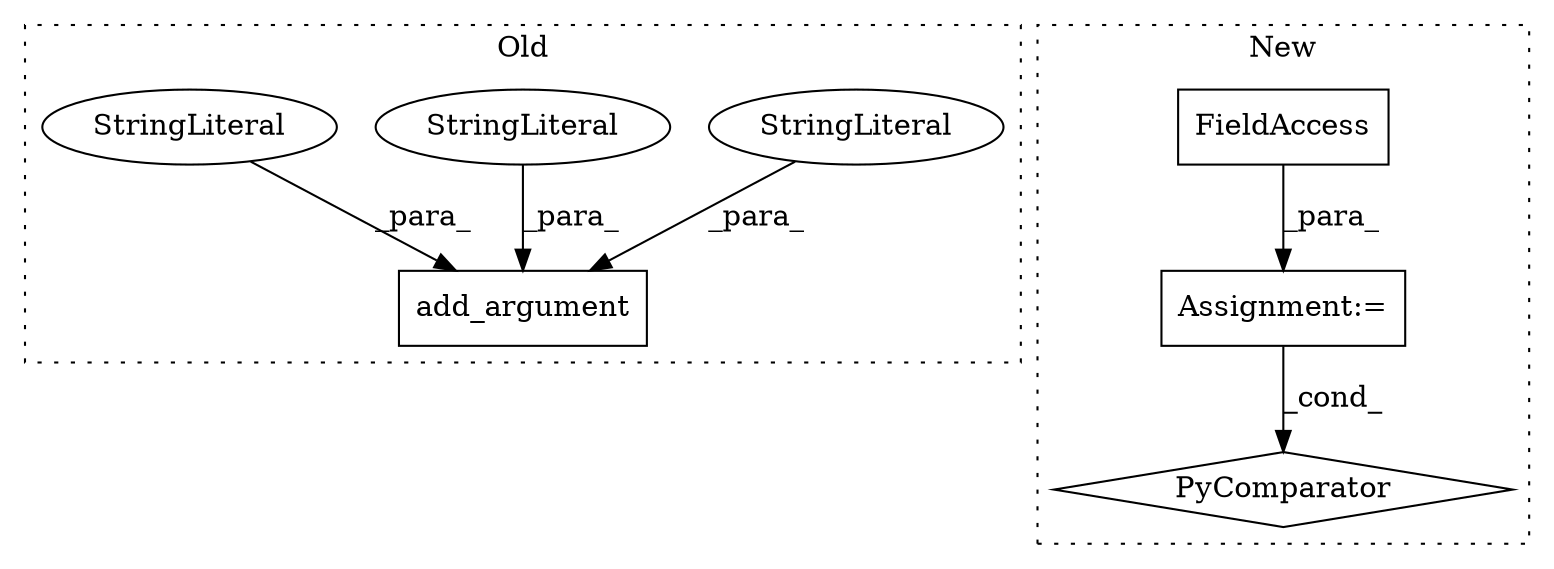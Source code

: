 digraph G {
subgraph cluster0 {
1 [label="add_argument" a="32" s="10087,10269" l="13,1" shape="box"];
3 [label="StringLiteral" a="45" s="10100" l="4" shape="ellipse"];
4 [label="StringLiteral" a="45" s="10141" l="7" shape="ellipse"];
6 [label="StringLiteral" a="45" s="10149" l="120" shape="ellipse"];
label = "Old";
style="dotted";
}
subgraph cluster1 {
2 [label="PyComparator" a="113" s="12495" l="41" shape="diamond"];
5 [label="Assignment:=" a="7" s="12118,12352" l="53,2" shape="box"];
7 [label="FieldAccess" a="22" s="12334" l="18" shape="box"];
label = "New";
style="dotted";
}
3 -> 1 [label="_para_"];
4 -> 1 [label="_para_"];
5 -> 2 [label="_cond_"];
6 -> 1 [label="_para_"];
7 -> 5 [label="_para_"];
}